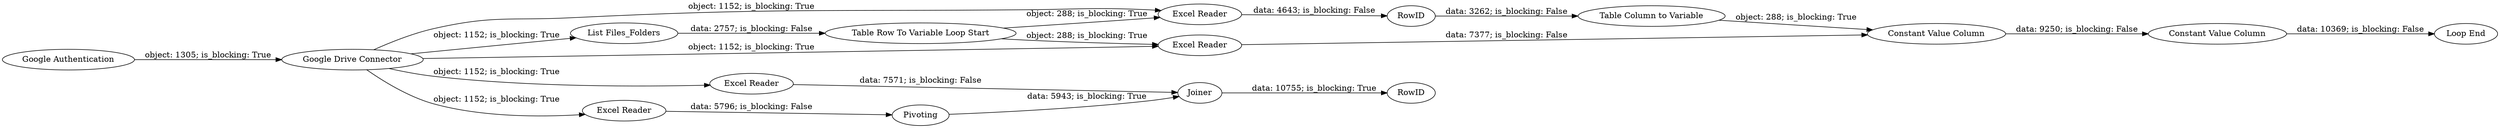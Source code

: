 digraph {
	"2967048930878339282_286" [label=RowID]
	"2967048930878339282_281" [label="Google Drive Connector"]
	"2967048930878339282_285" [label=Joiner]
	"2967048930878339282_294" [label="Constant Value Column"]
	"2967048930878339282_2030" [label="Loop End"]
	"2967048930878339282_287" [label="List Files_Folders"]
	"2967048930878339282_292" [label="Table Column to Variable"]
	"2967048930878339282_289" [label="Table Row To Variable Loop Start"]
	"2967048930878339282_291" [label=RowID]
	"2967048930878339282_290" [label="Excel Reader"]
	"2967048930878339282_279" [label="Google Authentication"]
	"2967048930878339282_288" [label="Excel Reader"]
	"2967048930878339282_284" [label=Pivoting]
	"2967048930878339282_282" [label="Excel Reader"]
	"2967048930878339282_283" [label="Excel Reader"]
	"2967048930878339282_293" [label="Constant Value Column"]
	"2967048930878339282_282" -> "2967048930878339282_285" [label="data: 7571; is_blocking: False"]
	"2967048930878339282_290" -> "2967048930878339282_291" [label="data: 4643; is_blocking: False"]
	"2967048930878339282_289" -> "2967048930878339282_290" [label="object: 288; is_blocking: True"]
	"2967048930878339282_281" -> "2967048930878339282_283" [label="object: 1152; is_blocking: True"]
	"2967048930878339282_287" -> "2967048930878339282_289" [label="data: 2757; is_blocking: False"]
	"2967048930878339282_292" -> "2967048930878339282_293" [label="object: 288; is_blocking: True"]
	"2967048930878339282_285" -> "2967048930878339282_286" [label="data: 10755; is_blocking: True"]
	"2967048930878339282_289" -> "2967048930878339282_288" [label="object: 288; is_blocking: True"]
	"2967048930878339282_281" -> "2967048930878339282_290" [label="object: 1152; is_blocking: True"]
	"2967048930878339282_288" -> "2967048930878339282_293" [label="data: 7377; is_blocking: False"]
	"2967048930878339282_279" -> "2967048930878339282_281" [label="object: 1305; is_blocking: True"]
	"2967048930878339282_291" -> "2967048930878339282_292" [label="data: 3262; is_blocking: False"]
	"2967048930878339282_293" -> "2967048930878339282_294" [label="data: 9250; is_blocking: False"]
	"2967048930878339282_284" -> "2967048930878339282_285" [label="data: 5943; is_blocking: True"]
	"2967048930878339282_283" -> "2967048930878339282_284" [label="data: 5796; is_blocking: False"]
	"2967048930878339282_281" -> "2967048930878339282_288" [label="object: 1152; is_blocking: True"]
	"2967048930878339282_294" -> "2967048930878339282_2030" [label="data: 10369; is_blocking: False"]
	"2967048930878339282_281" -> "2967048930878339282_287" [label="object: 1152; is_blocking: True"]
	"2967048930878339282_281" -> "2967048930878339282_282" [label="object: 1152; is_blocking: True"]
	rankdir=LR
}
